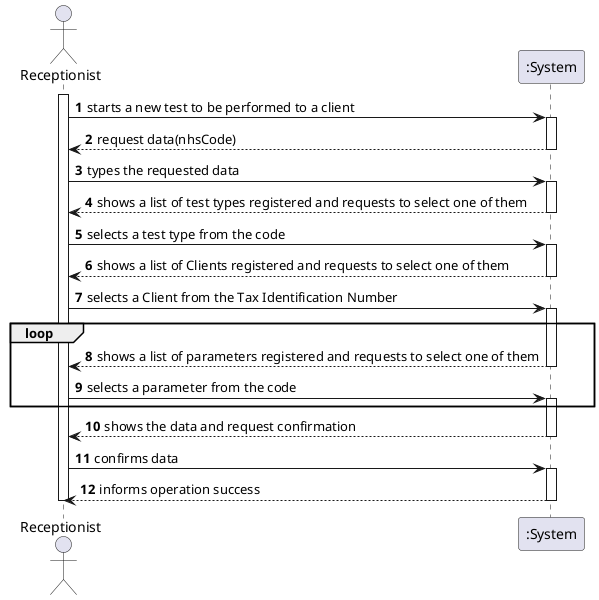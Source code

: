 @startuml
actor Receptionist as Adm
participant ":System" as System

autonumber
activate Adm
Adm -> System: starts a new test to be performed to a client
activate System
System --> Adm: request data(nhsCode)
deactivate System
Adm -> System: types the requested data
activate System
System --> Adm: shows a list of test types registered and requests to select one of them
deactivate System
Adm -> System: selects a test type from the code
activate System
System --> Adm: shows a list of Clients registered and requests to select one of them
deactivate System
Adm -> System: selects a Client from the Tax Identification Number
loop
activate System
System --> Adm: shows a list of parameters registered and requests to select one of them
deactivate System
Adm -> System: selects a parameter from the code
activate System
end

System --> Adm: shows the data and request confirmation
deactivate System
Adm -> System: confirms data
activate System
System --> Adm: informs operation success
deactivate System

deactivate Adm
@enduml